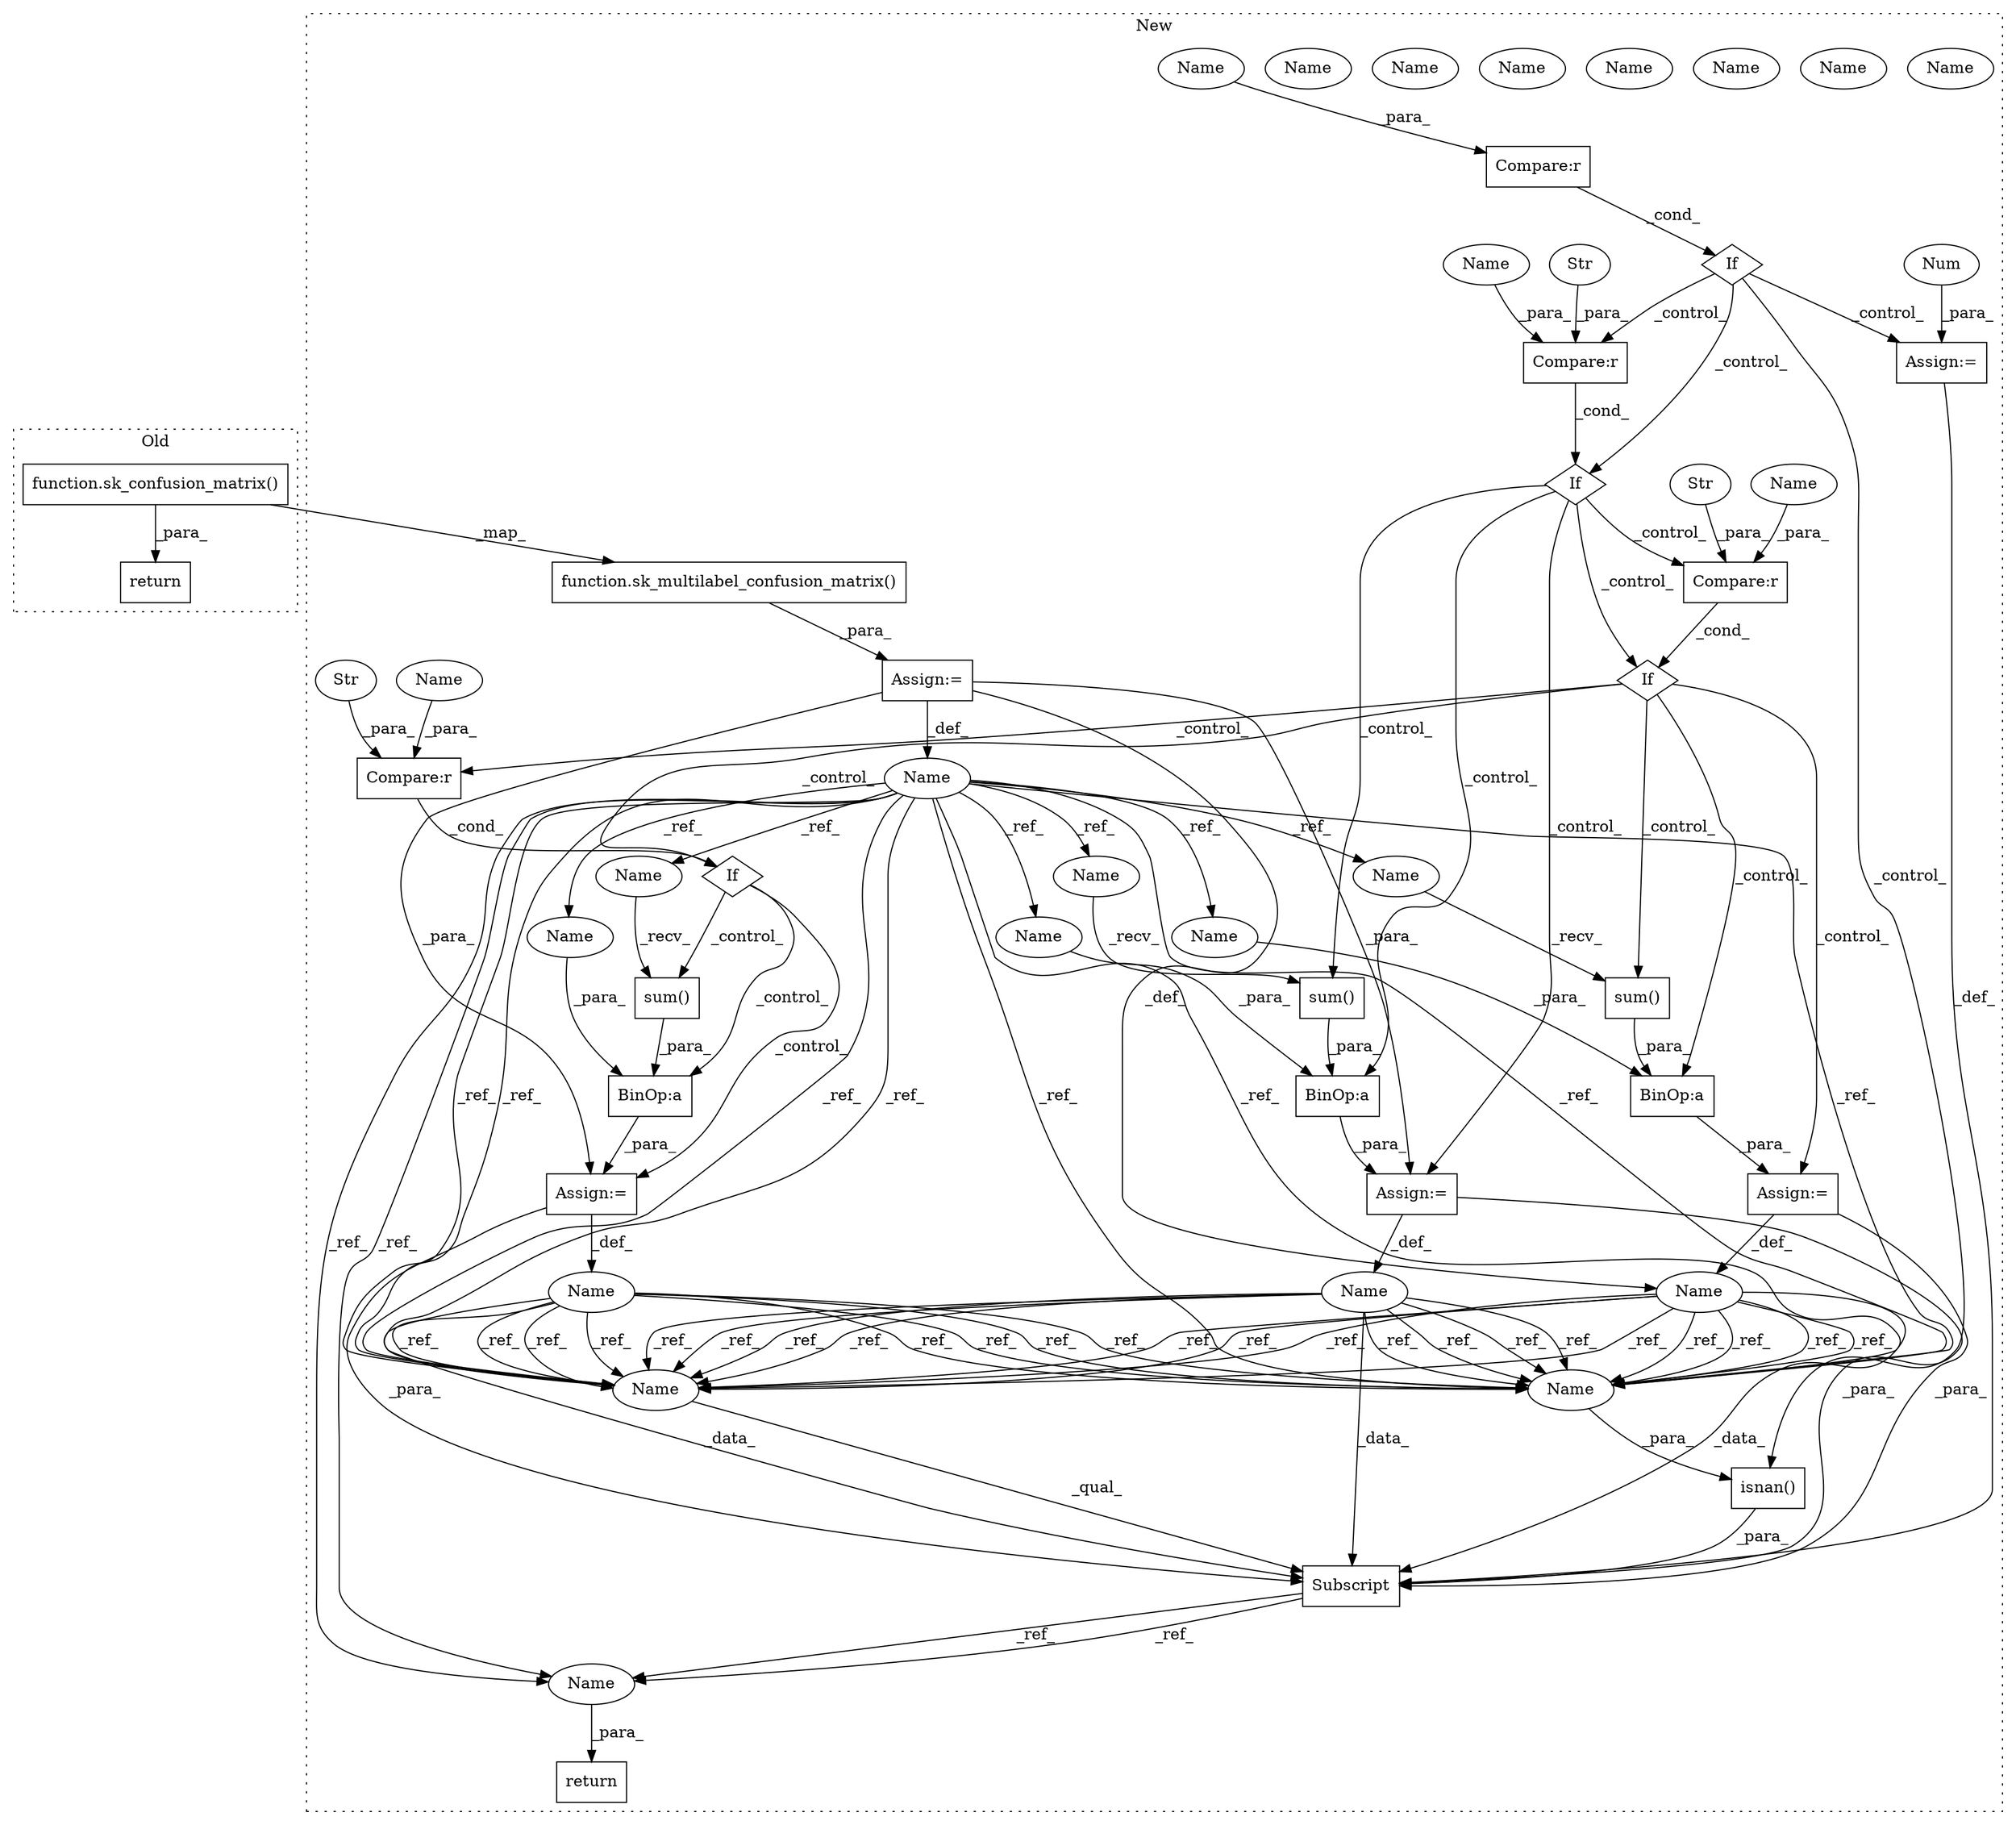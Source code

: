 digraph G {
subgraph cluster0 {
1 [label="return" a="93" s="2185" l="7" shape="box"];
24 [label="function.sk_confusion_matrix()" a="75" s="2192" l="75" shape="box"];
label = "Old";
style="dotted";
}
subgraph cluster1 {
2 [label="isnan()" a="75" s="2603,2614" l="9,1" shape="box"];
3 [label="return" a="93" s="2625" l="7" shape="box"];
4 [label="Assign:=" a="68" s="2616" l="3" shape="box"];
5 [label="Assign:=" a="68" s="2490" l="3" shape="box"];
6 [label="sum()" a="75" s="2412" l="29" shape="box"];
7 [label="Name" a="87" s="2573" l="2" shape="ellipse"];
8 [label="Subscript" a="63" s="2600,0" l="16,0" shape="box"];
9 [label="If" a="96" s="2332" l="3" shape="diamond"];
10 [label="BinOp:a" a="82" s="2495" l="3" shape="box"];
11 [label="If" a="96" s="2541" l="0" shape="diamond"];
12 [label="BinOp:a" a="82" s="2409" l="3" shape="box"];
13 [label="If" a="96" s="2455" l="0" shape="diamond"];
14 [label="BinOp:a" a="82" s="2580" l="3" shape="box"];
15 [label="If" a="96" s="2366" l="3" shape="diamond"];
16 [label="Compare:r" a="40" s="2541" l="18" shape="box"];
17 [label="Str" a="66" s="2554" l="5" shape="ellipse"];
18 [label="Compare:r" a="40" s="2455" l="19" shape="box"];
19 [label="Str" a="66" s="2468" l="6" shape="ellipse"];
20 [label="Compare:r" a="40" s="2335" l="21" shape="box"];
21 [label="Compare:r" a="40" s="2369" l="19" shape="box"];
22 [label="Str" a="66" s="2382" l="6" shape="ellipse"];
23 [label="function.sk_multilabel_confusion_matrix()" a="75" s="2262" l="65" shape="box"];
25 [label="sum()" a="75" s="2583" l="8" shape="box"];
26 [label="Name" a="87" s="2257" l="2" shape="ellipse"];
27 [label="sum()" a="75" s="2498" l="29" shape="box"];
28 [label="Name" a="87" s="2488" l="2" shape="ellipse"];
29 [label="Name" a="87" s="2402" l="2" shape="ellipse"];
30 [label="Num" a="76" s="2619" l="1" shape="ellipse"];
31 [label="Assign:=" a="68" s="2575" l="3" shape="box"];
32 [label="Assign:=" a="68" s="2404" l="3" shape="box"];
33 [label="Assign:=" a="68" s="2259" l="3" shape="box"];
34 [label="Name" a="87" s="2600" l="2" shape="ellipse"];
35 [label="Name" a="87" s="2612" l="2" shape="ellipse"];
36 [label="Name" a="87" s="2600" l="2" shape="ellipse"];
37 [label="Name" a="87" s="2407" l="2" shape="ellipse"];
38 [label="Name" a="87" s="2583" l="2" shape="ellipse"];
39 [label="Name" a="87" s="2632" l="2" shape="ellipse"];
40 [label="Name" a="87" s="2498" l="2" shape="ellipse"];
41 [label="Name" a="87" s="2578" l="2" shape="ellipse"];
42 [label="Name" a="87" s="2493" l="2" shape="ellipse"];
43 [label="Name" a="87" s="2612" l="2" shape="ellipse"];
44 [label="Name" a="87" s="2412" l="2" shape="ellipse"];
45 [label="Name" a="87" s="2600" l="2" shape="ellipse"];
46 [label="Name" a="87" s="2612" l="2" shape="ellipse"];
47 [label="Name" a="87" s="2600" l="2" shape="ellipse"];
48 [label="Name" a="87" s="2612" l="2" shape="ellipse"];
49 [label="Name" a="87" s="2335" l="9" shape="ellipse"];
50 [label="Name" a="87" s="2541" l="9" shape="ellipse"];
51 [label="Name" a="87" s="2455" l="9" shape="ellipse"];
52 [label="Name" a="87" s="2369" l="9" shape="ellipse"];
53 [label="Name" a="87" s="2632" l="2" shape="ellipse"];
label = "New";
style="dotted";
}
2 -> 8 [label="_para_"];
4 -> 8 [label="_def_"];
5 -> 28 [label="_def_"];
5 -> 8 [label="_para_"];
6 -> 12 [label="_para_"];
7 -> 47 [label="_ref_"];
7 -> 47 [label="_ref_"];
7 -> 47 [label="_ref_"];
7 -> 47 [label="_ref_"];
7 -> 48 [label="_ref_"];
7 -> 48 [label="_ref_"];
7 -> 8 [label="_data_"];
7 -> 48 [label="_ref_"];
7 -> 48 [label="_ref_"];
8 -> 53 [label="_ref_"];
8 -> 53 [label="_ref_"];
9 -> 4 [label="_control_"];
9 -> 21 [label="_control_"];
9 -> 2 [label="_control_"];
9 -> 15 [label="_control_"];
10 -> 5 [label="_para_"];
11 -> 14 [label="_control_"];
11 -> 31 [label="_control_"];
11 -> 25 [label="_control_"];
12 -> 32 [label="_para_"];
13 -> 5 [label="_control_"];
13 -> 27 [label="_control_"];
13 -> 16 [label="_control_"];
13 -> 10 [label="_control_"];
13 -> 11 [label="_control_"];
14 -> 31 [label="_para_"];
15 -> 13 [label="_control_"];
15 -> 18 [label="_control_"];
15 -> 12 [label="_control_"];
15 -> 32 [label="_control_"];
15 -> 6 [label="_control_"];
16 -> 11 [label="_cond_"];
17 -> 16 [label="_para_"];
18 -> 13 [label="_cond_"];
19 -> 18 [label="_para_"];
20 -> 9 [label="_cond_"];
21 -> 15 [label="_cond_"];
22 -> 21 [label="_para_"];
23 -> 33 [label="_para_"];
24 -> 23 [label="_map_"];
24 -> 1 [label="_para_"];
25 -> 14 [label="_para_"];
26 -> 53 [label="_ref_"];
26 -> 47 [label="_ref_"];
26 -> 48 [label="_ref_"];
26 -> 48 [label="_ref_"];
26 -> 37 [label="_ref_"];
26 -> 48 [label="_ref_"];
26 -> 44 [label="_ref_"];
26 -> 40 [label="_ref_"];
26 -> 47 [label="_ref_"];
26 -> 47 [label="_ref_"];
26 -> 53 [label="_ref_"];
26 -> 42 [label="_ref_"];
26 -> 47 [label="_ref_"];
26 -> 41 [label="_ref_"];
26 -> 38 [label="_ref_"];
26 -> 48 [label="_ref_"];
27 -> 10 [label="_para_"];
28 -> 47 [label="_ref_"];
28 -> 8 [label="_data_"];
28 -> 48 [label="_ref_"];
28 -> 48 [label="_ref_"];
28 -> 48 [label="_ref_"];
28 -> 47 [label="_ref_"];
28 -> 48 [label="_ref_"];
28 -> 47 [label="_ref_"];
28 -> 47 [label="_ref_"];
29 -> 8 [label="_data_"];
29 -> 48 [label="_ref_"];
29 -> 48 [label="_ref_"];
29 -> 48 [label="_ref_"];
29 -> 48 [label="_ref_"];
29 -> 47 [label="_ref_"];
29 -> 47 [label="_ref_"];
29 -> 47 [label="_ref_"];
29 -> 47 [label="_ref_"];
30 -> 4 [label="_para_"];
31 -> 8 [label="_para_"];
31 -> 7 [label="_def_"];
32 -> 29 [label="_def_"];
32 -> 8 [label="_para_"];
33 -> 31 [label="_para_"];
33 -> 28 [label="_def_"];
33 -> 26 [label="_def_"];
33 -> 32 [label="_para_"];
37 -> 12 [label="_para_"];
38 -> 25 [label="_recv_"];
40 -> 27 [label="_recv_"];
41 -> 14 [label="_para_"];
42 -> 10 [label="_para_"];
44 -> 6 [label="_recv_"];
47 -> 8 [label="_qual_"];
48 -> 2 [label="_para_"];
49 -> 20 [label="_para_"];
50 -> 16 [label="_para_"];
51 -> 18 [label="_para_"];
52 -> 21 [label="_para_"];
53 -> 3 [label="_para_"];
}